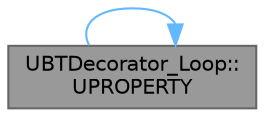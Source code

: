 digraph "UBTDecorator_Loop::UPROPERTY"
{
 // INTERACTIVE_SVG=YES
 // LATEX_PDF_SIZE
  bgcolor="transparent";
  edge [fontname=Helvetica,fontsize=10,labelfontname=Helvetica,labelfontsize=10];
  node [fontname=Helvetica,fontsize=10,shape=box,height=0.2,width=0.4];
  rankdir="LR";
  Node1 [id="Node000001",label="UBTDecorator_Loop::\lUPROPERTY",height=0.2,width=0.4,color="gray40", fillcolor="grey60", style="filled", fontcolor="black",tooltip="infinite loop"];
  Node1 -> Node1 [id="edge1_Node000001_Node000001",color="steelblue1",style="solid",tooltip=" "];
}
